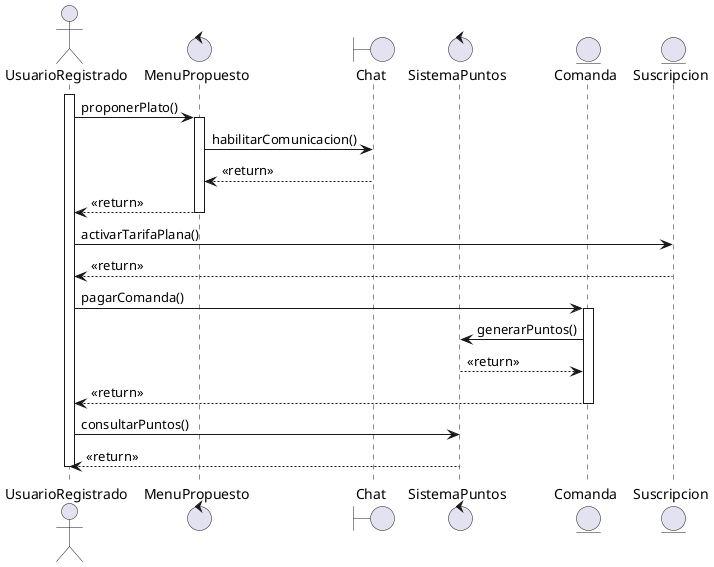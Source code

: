 @startuml
actor UsuarioRegistrado
control MenuPropuesto
boundary Chat
control SistemaPuntos
entity Comanda
entity Suscripcion

activate UsuarioRegistrado

UsuarioRegistrado -> MenuPropuesto : proponerPlato()
activate MenuPropuesto

MenuPropuesto -> Chat : habilitarComunicacion()
Chat --> MenuPropuesto : <<return>>

MenuPropuesto --> UsuarioRegistrado : <<return>>
deactivate MenuPropuesto

UsuarioRegistrado -> Suscripcion : activarTarifaPlana()
Suscripcion --> UsuarioRegistrado : <<return>>

UsuarioRegistrado -> Comanda : pagarComanda()
activate Comanda
Comanda -> SistemaPuntos : generarPuntos()
SistemaPuntos --> Comanda : <<return>>
Comanda --> UsuarioRegistrado : <<return>>
deactivate Comanda

UsuarioRegistrado -> SistemaPuntos : consultarPuntos()
SistemaPuntos --> UsuarioRegistrado : <<return>>

deactivate UsuarioRegistrado
@enduml
